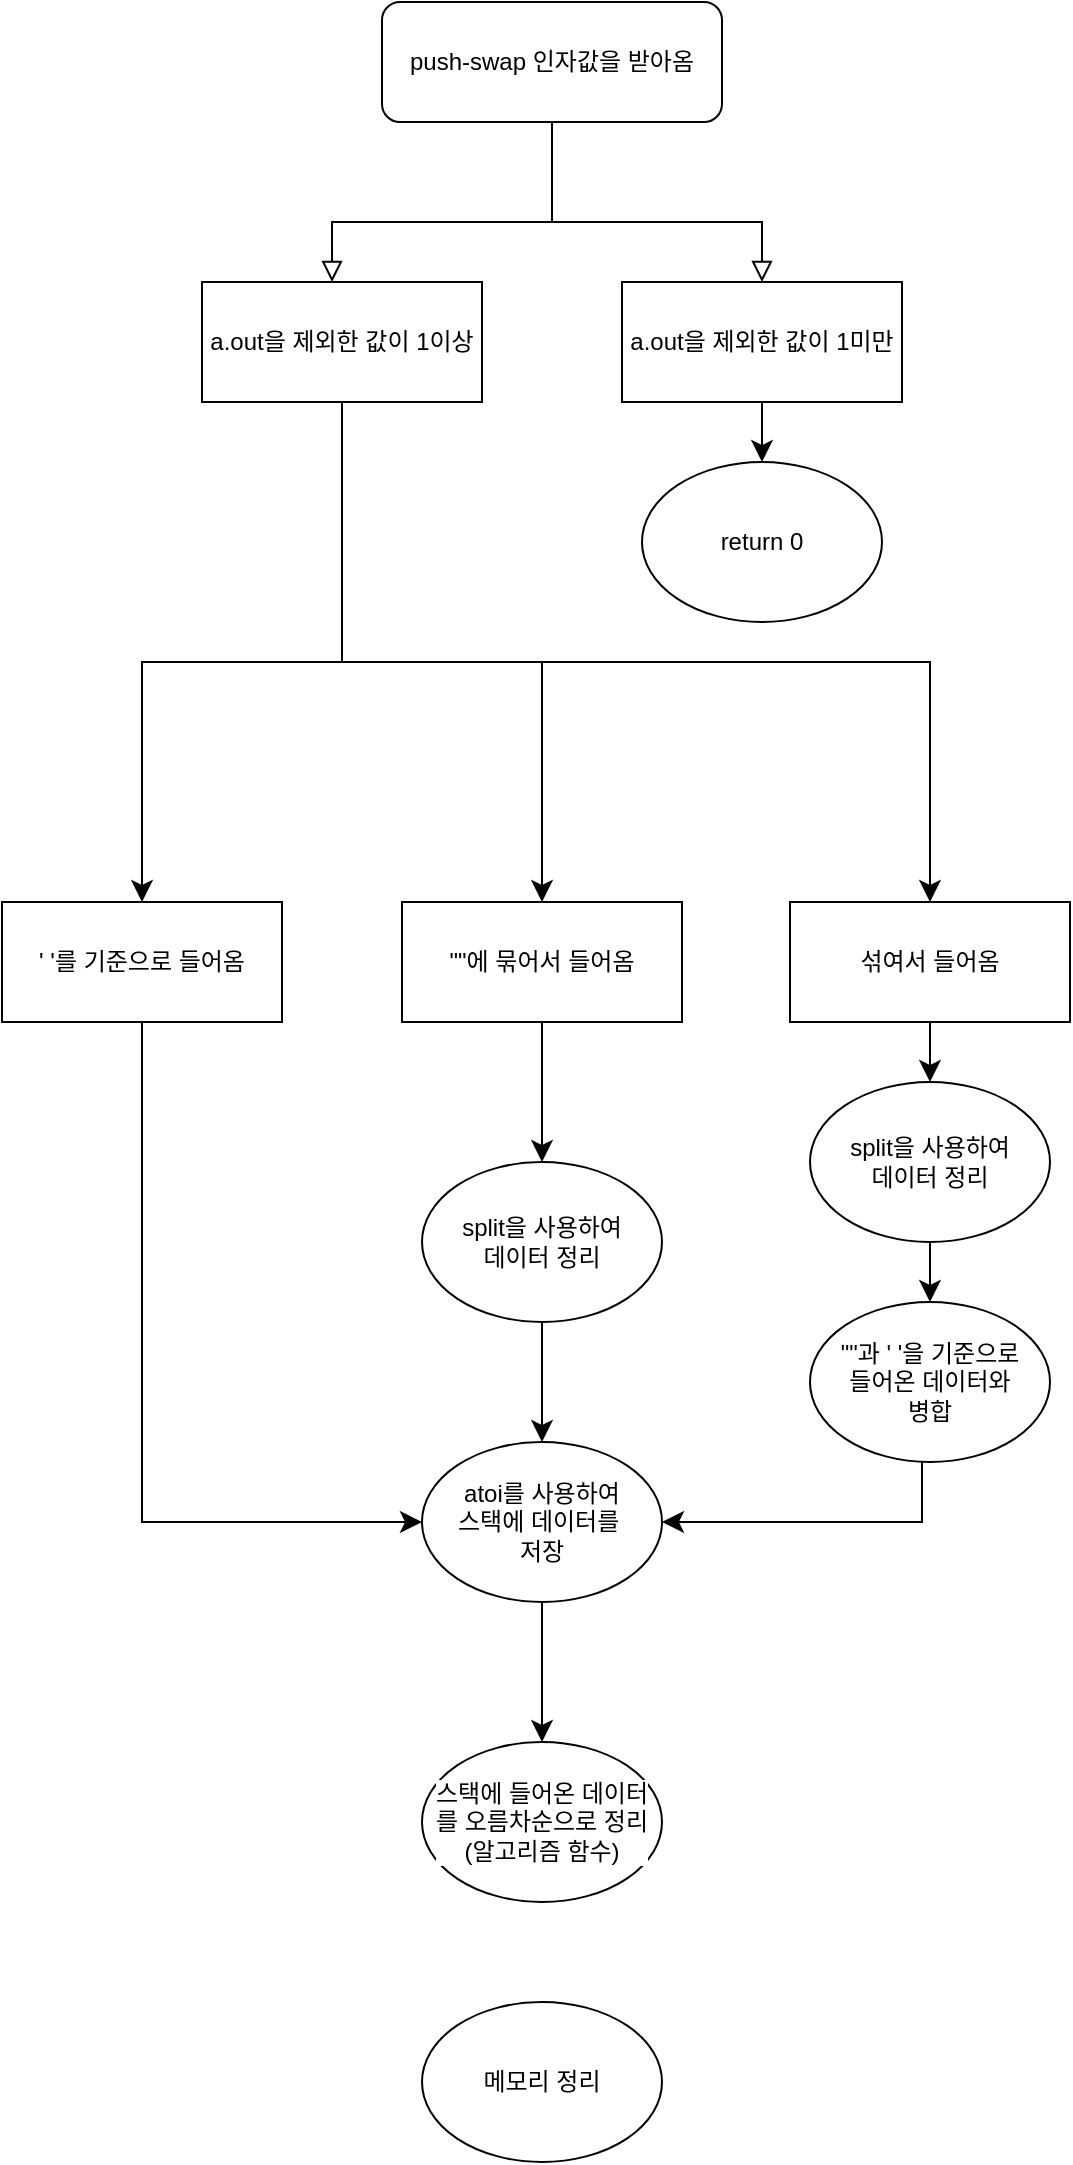 <mxfile version="24.8.9" pages="2">
  <diagram id="cvUS739-VmOFimXGynvW" name="push-swap">
    <mxGraphModel grid="0" page="0" gridSize="10" guides="1" tooltips="1" connect="1" arrows="1" fold="1" pageScale="1" pageWidth="850" pageHeight="1100" math="0" shadow="0">
      <root>
        <mxCell id="0" />
        <mxCell id="1" parent="0" />
        <mxCell id="MsEhgZumQcQq6UdrwPgb-1" value="" style="rounded=0;html=1;jettySize=auto;orthogonalLoop=1;fontSize=11;endArrow=block;endFill=0;endSize=8;strokeWidth=1;shadow=0;labelBackgroundColor=none;edgeStyle=orthogonalEdgeStyle;" edge="1" parent="1" source="MsEhgZumQcQq6UdrwPgb-2">
          <mxGeometry relative="1" as="geometry">
            <mxPoint x="185.034" y="170.025" as="targetPoint" />
            <Array as="points">
              <mxPoint x="295" y="140" />
              <mxPoint x="185" y="140" />
            </Array>
          </mxGeometry>
        </mxCell>
        <mxCell id="MsEhgZumQcQq6UdrwPgb-2" value="push-swap 인자값을 받아옴" style="rounded=1;whiteSpace=wrap;html=1;fontSize=12;glass=0;strokeWidth=1;shadow=0;" vertex="1" parent="1">
          <mxGeometry x="210" y="30" width="170" height="60" as="geometry" />
        </mxCell>
        <mxCell id="MsEhgZumQcQq6UdrwPgb-3" style="edgeStyle=orthogonalEdgeStyle;rounded=0;orthogonalLoop=1;jettySize=auto;html=1;entryX=0.5;entryY=0;entryDx=0;entryDy=0;fontSize=12;startSize=8;endSize=8;" edge="1" parent="1" source="MsEhgZumQcQq6UdrwPgb-6" target="MsEhgZumQcQq6UdrwPgb-14">
          <mxGeometry relative="1" as="geometry">
            <Array as="points">
              <mxPoint x="190" y="360" />
              <mxPoint x="90" y="360" />
            </Array>
          </mxGeometry>
        </mxCell>
        <mxCell id="MsEhgZumQcQq6UdrwPgb-4" style="edgeStyle=orthogonalEdgeStyle;shape=connector;rounded=0;orthogonalLoop=1;jettySize=auto;html=1;entryX=0.5;entryY=0;entryDx=0;entryDy=0;strokeColor=default;align=center;verticalAlign=middle;fontFamily=Helvetica;fontSize=12;fontColor=default;labelBackgroundColor=default;startSize=8;endArrow=classic;endSize=8;" edge="1" parent="1" source="MsEhgZumQcQq6UdrwPgb-6" target="MsEhgZumQcQq6UdrwPgb-12">
          <mxGeometry relative="1" as="geometry">
            <Array as="points">
              <mxPoint x="190" y="360" />
              <mxPoint x="290" y="360" />
            </Array>
          </mxGeometry>
        </mxCell>
        <mxCell id="MsEhgZumQcQq6UdrwPgb-5" style="edgeStyle=orthogonalEdgeStyle;shape=connector;rounded=0;orthogonalLoop=1;jettySize=auto;html=1;entryX=0.5;entryY=0;entryDx=0;entryDy=0;strokeColor=default;align=center;verticalAlign=middle;fontFamily=Helvetica;fontSize=12;fontColor=default;labelBackgroundColor=default;startSize=8;endArrow=classic;endSize=8;" edge="1" parent="1" source="MsEhgZumQcQq6UdrwPgb-6" target="MsEhgZumQcQq6UdrwPgb-16">
          <mxGeometry relative="1" as="geometry">
            <Array as="points">
              <mxPoint x="190" y="360" />
              <mxPoint x="484" y="360" />
            </Array>
          </mxGeometry>
        </mxCell>
        <mxCell id="MsEhgZumQcQq6UdrwPgb-6" value="a.out을 제외한 값이 1이상" style="rounded=0;whiteSpace=wrap;html=1;" vertex="1" parent="1">
          <mxGeometry x="120" y="170" width="140" height="60" as="geometry" />
        </mxCell>
        <mxCell id="MsEhgZumQcQq6UdrwPgb-7" style="edgeStyle=none;curved=1;rounded=0;orthogonalLoop=1;jettySize=auto;html=1;entryX=0.5;entryY=0;entryDx=0;entryDy=0;fontSize=12;startSize=8;endSize=8;" edge="1" parent="1" source="MsEhgZumQcQq6UdrwPgb-8" target="MsEhgZumQcQq6UdrwPgb-10">
          <mxGeometry relative="1" as="geometry" />
        </mxCell>
        <mxCell id="MsEhgZumQcQq6UdrwPgb-8" value="a.out을 제외한 값이 1미만" style="rounded=0;whiteSpace=wrap;html=1;" vertex="1" parent="1">
          <mxGeometry x="330" y="170" width="140" height="60" as="geometry" />
        </mxCell>
        <mxCell id="MsEhgZumQcQq6UdrwPgb-9" value="" style="rounded=0;html=1;jettySize=auto;orthogonalLoop=1;fontSize=11;endArrow=block;endFill=0;endSize=8;strokeWidth=1;shadow=0;labelBackgroundColor=none;edgeStyle=orthogonalEdgeStyle;entryX=0.5;entryY=0;entryDx=0;entryDy=0;exitX=0.5;exitY=1;exitDx=0;exitDy=0;" edge="1" parent="1" source="MsEhgZumQcQq6UdrwPgb-2" target="MsEhgZumQcQq6UdrwPgb-8">
          <mxGeometry relative="1" as="geometry">
            <mxPoint x="339.97" y="89.97" as="sourcePoint" />
            <mxPoint x="230.004" y="169.995" as="targetPoint" />
            <Array as="points">
              <mxPoint x="295" y="140" />
              <mxPoint x="400" y="140" />
            </Array>
          </mxGeometry>
        </mxCell>
        <mxCell id="MsEhgZumQcQq6UdrwPgb-10" value="return 0" style="ellipse;whiteSpace=wrap;html=1;" vertex="1" parent="1">
          <mxGeometry x="340" y="260" width="120" height="80" as="geometry" />
        </mxCell>
        <mxCell id="MsEhgZumQcQq6UdrwPgb-11" style="edgeStyle=orthogonalEdgeStyle;shape=connector;rounded=0;orthogonalLoop=1;jettySize=auto;html=1;strokeColor=default;align=center;verticalAlign=middle;fontFamily=Helvetica;fontSize=12;fontColor=default;labelBackgroundColor=default;startSize=8;endArrow=classic;endSize=8;entryX=0.5;entryY=0;entryDx=0;entryDy=0;" edge="1" parent="1" source="MsEhgZumQcQq6UdrwPgb-12" target="MsEhgZumQcQq6UdrwPgb-20">
          <mxGeometry relative="1" as="geometry">
            <mxPoint x="290" y="600" as="targetPoint" />
          </mxGeometry>
        </mxCell>
        <mxCell id="MsEhgZumQcQq6UdrwPgb-12" value="&quot;&quot;에 묶어서 들어옴" style="rounded=0;whiteSpace=wrap;html=1;" vertex="1" parent="1">
          <mxGeometry x="220" y="480" width="140" height="60" as="geometry" />
        </mxCell>
        <mxCell id="MsEhgZumQcQq6UdrwPgb-13" style="edgeStyle=orthogonalEdgeStyle;shape=connector;rounded=0;orthogonalLoop=1;jettySize=auto;html=1;entryX=0;entryY=0.5;entryDx=0;entryDy=0;strokeColor=default;align=center;verticalAlign=middle;fontFamily=Helvetica;fontSize=12;fontColor=default;labelBackgroundColor=default;startSize=8;endArrow=classic;endSize=8;" edge="1" parent="1" source="MsEhgZumQcQq6UdrwPgb-14" target="MsEhgZumQcQq6UdrwPgb-18">
          <mxGeometry relative="1" as="geometry">
            <Array as="points">
              <mxPoint x="90" y="790" />
            </Array>
          </mxGeometry>
        </mxCell>
        <mxCell id="MsEhgZumQcQq6UdrwPgb-14" value="&#39; &#39;를 기준으로 들어옴" style="rounded=0;whiteSpace=wrap;html=1;" vertex="1" parent="1">
          <mxGeometry x="20" y="480" width="140" height="60" as="geometry" />
        </mxCell>
        <mxCell id="MsEhgZumQcQq6UdrwPgb-15" style="edgeStyle=orthogonalEdgeStyle;shape=connector;rounded=0;orthogonalLoop=1;jettySize=auto;html=1;entryX=0.5;entryY=0;entryDx=0;entryDy=0;strokeColor=default;align=center;verticalAlign=middle;fontFamily=Helvetica;fontSize=12;fontColor=default;labelBackgroundColor=default;startSize=8;endArrow=classic;endSize=8;" edge="1" parent="1" source="MsEhgZumQcQq6UdrwPgb-16" target="MsEhgZumQcQq6UdrwPgb-22">
          <mxGeometry relative="1" as="geometry" />
        </mxCell>
        <mxCell id="MsEhgZumQcQq6UdrwPgb-16" value="섞여서 들어옴" style="rounded=0;whiteSpace=wrap;html=1;" vertex="1" parent="1">
          <mxGeometry x="414" y="480" width="140" height="60" as="geometry" />
        </mxCell>
        <mxCell id="MsEhgZumQcQq6UdrwPgb-17" style="edgeStyle=orthogonalEdgeStyle;shape=connector;rounded=0;orthogonalLoop=1;jettySize=auto;html=1;entryX=0.5;entryY=0;entryDx=0;entryDy=0;strokeColor=default;align=center;verticalAlign=middle;fontFamily=Helvetica;fontSize=12;fontColor=default;labelBackgroundColor=default;startSize=8;endArrow=classic;endSize=8;" edge="1" parent="1" source="MsEhgZumQcQq6UdrwPgb-18" target="MsEhgZumQcQq6UdrwPgb-25">
          <mxGeometry relative="1" as="geometry" />
        </mxCell>
        <mxCell id="MsEhgZumQcQq6UdrwPgb-18" value="atoi를 사용하여&lt;div&gt;스택에 데이터를&amp;nbsp;&lt;/div&gt;&lt;div&gt;저장&lt;/div&gt;" style="ellipse;whiteSpace=wrap;html=1;fontFamily=Helvetica;fontSize=12;fontColor=default;labelBackgroundColor=default;" vertex="1" parent="1">
          <mxGeometry x="230" y="750" width="120" height="80" as="geometry" />
        </mxCell>
        <mxCell id="MsEhgZumQcQq6UdrwPgb-19" style="edgeStyle=orthogonalEdgeStyle;shape=connector;rounded=0;orthogonalLoop=1;jettySize=auto;html=1;entryX=0.5;entryY=0;entryDx=0;entryDy=0;strokeColor=default;align=center;verticalAlign=middle;fontFamily=Helvetica;fontSize=12;fontColor=default;labelBackgroundColor=default;startSize=8;endArrow=classic;endSize=8;" edge="1" parent="1" source="MsEhgZumQcQq6UdrwPgb-20" target="MsEhgZumQcQq6UdrwPgb-18">
          <mxGeometry relative="1" as="geometry" />
        </mxCell>
        <mxCell id="MsEhgZumQcQq6UdrwPgb-20" value="split을 사용하여&lt;div&gt;데이터 정리&lt;/div&gt;" style="ellipse;whiteSpace=wrap;html=1;fontFamily=Helvetica;fontSize=12;fontColor=default;labelBackgroundColor=default;" vertex="1" parent="1">
          <mxGeometry x="230" y="610" width="120" height="80" as="geometry" />
        </mxCell>
        <mxCell id="MsEhgZumQcQq6UdrwPgb-21" style="edgeStyle=orthogonalEdgeStyle;shape=connector;rounded=0;orthogonalLoop=1;jettySize=auto;html=1;entryX=0.5;entryY=0;entryDx=0;entryDy=0;strokeColor=default;align=center;verticalAlign=middle;fontFamily=Helvetica;fontSize=12;fontColor=default;labelBackgroundColor=default;startSize=8;endArrow=classic;endSize=8;" edge="1" parent="1" source="MsEhgZumQcQq6UdrwPgb-22" target="MsEhgZumQcQq6UdrwPgb-24">
          <mxGeometry relative="1" as="geometry" />
        </mxCell>
        <mxCell id="MsEhgZumQcQq6UdrwPgb-22" value="split을 사용하여&lt;div&gt;데이터 정리&lt;/div&gt;" style="ellipse;whiteSpace=wrap;html=1;fontFamily=Helvetica;fontSize=12;fontColor=default;labelBackgroundColor=default;" vertex="1" parent="1">
          <mxGeometry x="424" y="570" width="120" height="80" as="geometry" />
        </mxCell>
        <mxCell id="MsEhgZumQcQq6UdrwPgb-23" style="edgeStyle=orthogonalEdgeStyle;shape=connector;rounded=0;orthogonalLoop=1;jettySize=auto;html=1;strokeColor=default;align=center;verticalAlign=middle;fontFamily=Helvetica;fontSize=12;fontColor=default;labelBackgroundColor=default;startSize=8;endArrow=classic;endSize=8;entryX=1;entryY=0.5;entryDx=0;entryDy=0;" edge="1" parent="1" source="MsEhgZumQcQq6UdrwPgb-24" target="MsEhgZumQcQq6UdrwPgb-18">
          <mxGeometry relative="1" as="geometry">
            <mxPoint x="450" y="840" as="targetPoint" />
            <Array as="points">
              <mxPoint x="480" y="790" />
            </Array>
          </mxGeometry>
        </mxCell>
        <mxCell id="MsEhgZumQcQq6UdrwPgb-24" value="&quot;&quot;과 &#39; &#39;을 기준으로&lt;div&gt;들어온 데이터와&lt;/div&gt;&lt;div&gt;병합&lt;/div&gt;" style="ellipse;whiteSpace=wrap;html=1;fontFamily=Helvetica;fontSize=12;fontColor=default;labelBackgroundColor=default;" vertex="1" parent="1">
          <mxGeometry x="424" y="680" width="120" height="80" as="geometry" />
        </mxCell>
        <mxCell id="MsEhgZumQcQq6UdrwPgb-25" value="스택에 들어온 데이터&lt;div&gt;를 오름차순으로 정리&lt;/div&gt;&lt;div&gt;(알고리즘 함수)&lt;/div&gt;" style="ellipse;whiteSpace=wrap;html=1;fontFamily=Helvetica;fontSize=12;fontColor=default;labelBackgroundColor=default;" vertex="1" parent="1">
          <mxGeometry x="230" y="900" width="120" height="80" as="geometry" />
        </mxCell>
        <mxCell id="MsEhgZumQcQq6UdrwPgb-52" value="메모리 정리" style="ellipse;whiteSpace=wrap;html=1;fontFamily=Helvetica;fontSize=12;fontColor=default;labelBackgroundColor=default;" vertex="1" parent="1">
          <mxGeometry x="230" y="1030" width="120" height="80" as="geometry" />
        </mxCell>
      </root>
    </mxGraphModel>
  </diagram>
  <diagram id="C5RBs43oDa-KdzZeNtuy" name="push-swap-algorithm">
    <mxGraphModel dx="714" dy="838" grid="1" gridSize="10" guides="1" tooltips="1" connect="1" arrows="1" fold="1" page="1" pageScale="1" pageWidth="827" pageHeight="1169" math="0" shadow="0">
      <root>
        <mxCell id="WIyWlLk6GJQsqaUBKTNV-0" />
        <mxCell id="WIyWlLk6GJQsqaUBKTNV-1" parent="WIyWlLk6GJQsqaUBKTNV-0" />
        <mxCell id="LwAUV4j_YGUU3zYrB0LH-24" style="edgeStyle=orthogonalEdgeStyle;shape=connector;rounded=0;orthogonalLoop=1;jettySize=auto;html=1;entryX=0.5;entryY=0;entryDx=0;entryDy=0;strokeColor=default;align=center;verticalAlign=middle;fontFamily=Helvetica;fontSize=12;fontColor=default;labelBackgroundColor=default;startSize=8;endArrow=classic;endSize=8;" parent="WIyWlLk6GJQsqaUBKTNV-1" source="WIyWlLk6GJQsqaUBKTNV-3" target="LwAUV4j_YGUU3zYrB0LH-23" edge="1">
          <mxGeometry relative="1" as="geometry" />
        </mxCell>
        <mxCell id="WIyWlLk6GJQsqaUBKTNV-3" value="&amp;nbsp;알고리즘" style="rounded=1;whiteSpace=wrap;html=1;fontSize=12;glass=0;strokeWidth=1;shadow=0;" parent="WIyWlLk6GJQsqaUBKTNV-1" vertex="1">
          <mxGeometry x="160" y="10" width="120" height="40" as="geometry" />
        </mxCell>
        <mxCell id="WIyWlLk6GJQsqaUBKTNV-11" value="pa를 하여 A에&lt;div&gt;오름차순 정리&lt;/div&gt;" style="rounded=1;whiteSpace=wrap;html=1;fontSize=12;glass=0;strokeWidth=1;shadow=0;" parent="WIyWlLk6GJQsqaUBKTNV-1" vertex="1">
          <mxGeometry x="160" y="880" width="120" height="40" as="geometry" />
        </mxCell>
        <mxCell id="LwAUV4j_YGUU3zYrB0LH-3" style="edgeStyle=orthogonalEdgeStyle;rounded=0;orthogonalLoop=1;jettySize=auto;html=1;entryX=0.5;entryY=0;entryDx=0;entryDy=0;fontSize=12;startSize=8;endSize=8;" parent="WIyWlLk6GJQsqaUBKTNV-1" source="LwAUV4j_YGUU3zYrB0LH-1" target="LwAUV4j_YGUU3zYrB0LH-2" edge="1">
          <mxGeometry relative="1" as="geometry" />
        </mxCell>
        <mxCell id="LwAUV4j_YGUU3zYrB0LH-9" style="edgeStyle=orthogonalEdgeStyle;shape=connector;rounded=0;orthogonalLoop=1;jettySize=auto;html=1;strokeColor=default;align=center;verticalAlign=middle;fontFamily=Helvetica;fontSize=12;fontColor=default;labelBackgroundColor=default;startSize=8;endArrow=classic;endSize=8;" parent="WIyWlLk6GJQsqaUBKTNV-1" source="LwAUV4j_YGUU3zYrB0LH-1" edge="1">
          <mxGeometry relative="1" as="geometry">
            <mxPoint x="340" y="640" as="targetPoint" />
          </mxGeometry>
        </mxCell>
        <mxCell id="LwAUV4j_YGUU3zYrB0LH-1" value="A스택에서 제일 작은&lt;div&gt;값&lt;span style=&quot;background-color: initial;&quot;&gt;을 찾는다.&lt;/span&gt;&lt;/div&gt;" style="rounded=1;whiteSpace=wrap;html=1;fontSize=12;glass=0;strokeWidth=1;shadow=0;" parent="WIyWlLk6GJQsqaUBKTNV-1" vertex="1">
          <mxGeometry x="160" y="620" width="120" height="40" as="geometry" />
        </mxCell>
        <mxCell id="LwAUV4j_YGUU3zYrB0LH-6" style="edgeStyle=orthogonalEdgeStyle;shape=connector;rounded=0;orthogonalLoop=1;jettySize=auto;html=1;entryX=0.5;entryY=0;entryDx=0;entryDy=0;strokeColor=default;align=center;verticalAlign=middle;fontFamily=Helvetica;fontSize=12;fontColor=default;labelBackgroundColor=default;startSize=8;endArrow=classic;endSize=8;" parent="WIyWlLk6GJQsqaUBKTNV-1" source="LwAUV4j_YGUU3zYrB0LH-2" target="LwAUV4j_YGUU3zYrB0LH-5" edge="1">
          <mxGeometry relative="1" as="geometry" />
        </mxCell>
        <mxCell id="LwAUV4j_YGUU3zYrB0LH-12" style="edgeStyle=orthogonalEdgeStyle;shape=connector;rounded=0;orthogonalLoop=1;jettySize=auto;html=1;strokeColor=default;align=center;verticalAlign=middle;fontFamily=Helvetica;fontSize=12;fontColor=default;labelBackgroundColor=default;startSize=8;endArrow=classic;endSize=8;" parent="WIyWlLk6GJQsqaUBKTNV-1" source="LwAUV4j_YGUU3zYrB0LH-2" target="LwAUV4j_YGUU3zYrB0LH-11" edge="1">
          <mxGeometry relative="1" as="geometry" />
        </mxCell>
        <mxCell id="LwAUV4j_YGUU3zYrB0LH-2" value="ra을 할지 rra을 할지&lt;div&gt;결정 한다.&lt;/div&gt;" style="rounded=1;whiteSpace=wrap;html=1;fontSize=12;glass=0;strokeWidth=1;shadow=0;" parent="WIyWlLk6GJQsqaUBKTNV-1" vertex="1">
          <mxGeometry x="160" y="700" width="120" height="40" as="geometry" />
        </mxCell>
        <mxCell id="LwAUV4j_YGUU3zYrB0LH-7" style="edgeStyle=orthogonalEdgeStyle;shape=connector;rounded=0;orthogonalLoop=1;jettySize=auto;html=1;strokeColor=default;align=center;verticalAlign=middle;fontFamily=Helvetica;fontSize=12;fontColor=default;labelBackgroundColor=default;startSize=8;endArrow=classic;endSize=8;entryX=0;entryY=0.5;entryDx=0;entryDy=0;" parent="WIyWlLk6GJQsqaUBKTNV-1" source="LwAUV4j_YGUU3zYrB0LH-5" target="LwAUV4j_YGUU3zYrB0LH-1" edge="1">
          <mxGeometry relative="1" as="geometry">
            <mxPoint x="110" y="650" as="targetPoint" />
            <Array as="points">
              <mxPoint x="110" y="800" />
              <mxPoint x="110" y="640" />
            </Array>
          </mxGeometry>
        </mxCell>
        <mxCell id="LwAUV4j_YGUU3zYrB0LH-8" style="edgeStyle=orthogonalEdgeStyle;shape=connector;rounded=0;orthogonalLoop=1;jettySize=auto;html=1;entryX=0.5;entryY=0;entryDx=0;entryDy=0;strokeColor=default;align=center;verticalAlign=middle;fontFamily=Helvetica;fontSize=12;fontColor=default;labelBackgroundColor=default;startSize=8;endArrow=classic;endSize=8;" parent="WIyWlLk6GJQsqaUBKTNV-1" source="LwAUV4j_YGUU3zYrB0LH-5" target="WIyWlLk6GJQsqaUBKTNV-11" edge="1">
          <mxGeometry relative="1" as="geometry" />
        </mxCell>
        <mxCell id="LwAUV4j_YGUU3zYrB0LH-5" value="pb를 하여서 B스택에 정리" style="rounded=1;whiteSpace=wrap;html=1;fontSize=12;glass=0;strokeWidth=1;shadow=0;" parent="WIyWlLk6GJQsqaUBKTNV-1" vertex="1">
          <mxGeometry x="160" y="780" width="120" height="40" as="geometry" />
        </mxCell>
        <mxCell id="LwAUV4j_YGUU3zYrB0LH-10" value="int의 최댓값과&lt;div&gt;비교하여&lt;/div&gt;&lt;div&gt;스택의 위치를 파악&lt;/div&gt;" style="shape=parallelogram;perimeter=parallelogramPerimeter;whiteSpace=wrap;html=1;fixedSize=1;fontFamily=Helvetica;fontSize=12;fontColor=default;labelBackgroundColor=default;" parent="WIyWlLk6GJQsqaUBKTNV-1" vertex="1">
          <mxGeometry x="330" y="610" width="140" height="60" as="geometry" />
        </mxCell>
        <mxCell id="LwAUV4j_YGUU3zYrB0LH-11" value="위치에서 와 size&lt;div&gt;를 비교하여 결정&lt;/div&gt;" style="shape=parallelogram;perimeter=parallelogramPerimeter;whiteSpace=wrap;html=1;fixedSize=1;fontFamily=Helvetica;fontSize=12;fontColor=default;labelBackgroundColor=default;" parent="WIyWlLk6GJQsqaUBKTNV-1" vertex="1">
          <mxGeometry x="320" y="690" width="140" height="60" as="geometry" />
        </mxCell>
        <mxCell id="LwAUV4j_YGUU3zYrB0LH-17" style="edgeStyle=orthogonalEdgeStyle;shape=connector;rounded=0;orthogonalLoop=1;jettySize=auto;html=1;entryX=0;entryY=0.5;entryDx=0;entryDy=0;strokeColor=default;align=center;verticalAlign=middle;fontFamily=Helvetica;fontSize=12;fontColor=default;labelBackgroundColor=default;startSize=8;endArrow=classic;endSize=8;" parent="WIyWlLk6GJQsqaUBKTNV-1" source="LwAUV4j_YGUU3zYrB0LH-14" target="LwAUV4j_YGUU3zYrB0LH-16" edge="1">
          <mxGeometry relative="1" as="geometry" />
        </mxCell>
        <mxCell id="JmreCT_wGEZlDRNajWKT-2" style="edgeStyle=none;curved=1;rounded=0;orthogonalLoop=1;jettySize=auto;html=1;entryX=0.5;entryY=0;entryDx=0;entryDy=0;fontSize=12;startSize=8;endSize=8;" parent="WIyWlLk6GJQsqaUBKTNV-1" source="LwAUV4j_YGUU3zYrB0LH-14" target="JmreCT_wGEZlDRNajWKT-0" edge="1">
          <mxGeometry relative="1" as="geometry" />
        </mxCell>
        <mxCell id="LwAUV4j_YGUU3zYrB0LH-14" value="피봇 기준으로&amp;nbsp;&lt;div&gt;B스택에 A스택을 이동&lt;/div&gt;" style="rounded=1;whiteSpace=wrap;html=1;fontSize=12;glass=0;strokeWidth=1;shadow=0;" parent="WIyWlLk6GJQsqaUBKTNV-1" vertex="1">
          <mxGeometry x="160" y="165" width="120" height="40" as="geometry" />
        </mxCell>
        <mxCell id="LwAUV4j_YGUU3zYrB0LH-19" style="edgeStyle=orthogonalEdgeStyle;shape=connector;rounded=0;orthogonalLoop=1;jettySize=auto;html=1;entryX=0;entryY=0.5;entryDx=0;entryDy=0;strokeColor=default;align=center;verticalAlign=middle;fontFamily=Helvetica;fontSize=12;fontColor=default;labelBackgroundColor=default;startSize=8;endArrow=classic;endSize=8;" parent="WIyWlLk6GJQsqaUBKTNV-1" source="LwAUV4j_YGUU3zYrB0LH-16" target="LwAUV4j_YGUU3zYrB0LH-18" edge="1">
          <mxGeometry relative="1" as="geometry" />
        </mxCell>
        <mxCell id="LwAUV4j_YGUU3zYrB0LH-16" value="피붓은 2개" style="shape=parallelogram;perimeter=parallelogramPerimeter;whiteSpace=wrap;html=1;fixedSize=1;fontFamily=Helvetica;fontSize=12;fontColor=default;labelBackgroundColor=default;" parent="WIyWlLk6GJQsqaUBKTNV-1" vertex="1">
          <mxGeometry x="320" y="155" width="140" height="60" as="geometry" />
        </mxCell>
        <mxCell id="LwAUV4j_YGUU3zYrB0LH-21" style="edgeStyle=orthogonalEdgeStyle;shape=connector;rounded=0;orthogonalLoop=1;jettySize=auto;html=1;entryX=0;entryY=0.5;entryDx=0;entryDy=0;strokeColor=default;align=center;verticalAlign=middle;fontFamily=Helvetica;fontSize=12;fontColor=default;labelBackgroundColor=default;startSize=8;endArrow=classic;endSize=8;" parent="WIyWlLk6GJQsqaUBKTNV-1" source="LwAUV4j_YGUU3zYrB0LH-18" target="LwAUV4j_YGUU3zYrB0LH-20" edge="1">
          <mxGeometry relative="1" as="geometry" />
        </mxCell>
        <mxCell id="LwAUV4j_YGUU3zYrB0LH-18" value="2/3 기준으로 스택에&amp;nbsp;&lt;div&gt;보냄&lt;/div&gt;" style="rounded=1;whiteSpace=wrap;html=1;fontSize=12;glass=0;strokeWidth=1;shadow=0;" parent="WIyWlLk6GJQsqaUBKTNV-1" vertex="1">
          <mxGeometry x="490" y="165" width="120" height="40" as="geometry" />
        </mxCell>
        <mxCell id="LwAUV4j_YGUU3zYrB0LH-20" value="만약 B스택으로&amp;nbsp;&lt;div&gt;보낸다면 1/3피붓으로&lt;/div&gt;&lt;div&gt;rb를 결정&lt;/div&gt;" style="rounded=1;whiteSpace=wrap;html=1;fontSize=12;glass=0;strokeWidth=1;shadow=0;" parent="WIyWlLk6GJQsqaUBKTNV-1" vertex="1">
          <mxGeometry x="650" y="150" width="160" height="70" as="geometry" />
        </mxCell>
        <mxCell id="LwAUV4j_YGUU3zYrB0LH-25" style="edgeStyle=orthogonalEdgeStyle;shape=connector;rounded=0;orthogonalLoop=1;jettySize=auto;html=1;entryX=0.5;entryY=0;entryDx=0;entryDy=0;strokeColor=default;align=center;verticalAlign=middle;fontFamily=Helvetica;fontSize=12;fontColor=default;labelBackgroundColor=default;startSize=8;endArrow=classic;endSize=8;" parent="WIyWlLk6GJQsqaUBKTNV-1" source="LwAUV4j_YGUU3zYrB0LH-23" target="LwAUV4j_YGUU3zYrB0LH-14" edge="1">
          <mxGeometry relative="1" as="geometry" />
        </mxCell>
        <mxCell id="LwAUV4j_YGUU3zYrB0LH-27" style="edgeStyle=orthogonalEdgeStyle;shape=connector;rounded=0;orthogonalLoop=1;jettySize=auto;html=1;entryX=0;entryY=0.5;entryDx=0;entryDy=0;strokeColor=default;align=center;verticalAlign=middle;fontFamily=Helvetica;fontSize=12;fontColor=default;labelBackgroundColor=default;startSize=8;endArrow=classic;endSize=8;" parent="WIyWlLk6GJQsqaUBKTNV-1" source="LwAUV4j_YGUU3zYrB0LH-23" target="LwAUV4j_YGUU3zYrB0LH-26" edge="1">
          <mxGeometry relative="1" as="geometry" />
        </mxCell>
        <mxCell id="LwAUV4j_YGUU3zYrB0LH-23" value="인덱싱 화" style="rounded=1;whiteSpace=wrap;html=1;fontSize=12;glass=0;strokeWidth=1;shadow=0;" parent="WIyWlLk6GJQsqaUBKTNV-1" vertex="1">
          <mxGeometry x="160" y="90" width="120" height="40" as="geometry" />
        </mxCell>
        <mxCell id="LwAUV4j_YGUU3zYrB0LH-29" style="edgeStyle=orthogonalEdgeStyle;shape=connector;rounded=0;orthogonalLoop=1;jettySize=auto;html=1;strokeColor=default;align=center;verticalAlign=middle;fontFamily=Helvetica;fontSize=12;fontColor=default;labelBackgroundColor=default;startSize=8;endArrow=classic;endSize=8;" parent="WIyWlLk6GJQsqaUBKTNV-1" source="LwAUV4j_YGUU3zYrB0LH-26" target="LwAUV4j_YGUU3zYrB0LH-28" edge="1">
          <mxGeometry relative="1" as="geometry" />
        </mxCell>
        <mxCell id="LwAUV4j_YGUU3zYrB0LH-26" value="인덱싱화를 기준으로&lt;div&gt;스택의 크기 순서를&lt;/div&gt;&lt;div&gt;알아낸다&lt;/div&gt;" style="shape=parallelogram;perimeter=parallelogramPerimeter;whiteSpace=wrap;html=1;fixedSize=1;fontFamily=Helvetica;fontSize=12;fontColor=default;labelBackgroundColor=default;" parent="WIyWlLk6GJQsqaUBKTNV-1" vertex="1">
          <mxGeometry x="320" y="80" width="140" height="60" as="geometry" />
        </mxCell>
        <mxCell id="LwAUV4j_YGUU3zYrB0LH-28" value="전체 스택수에서&amp;nbsp;&lt;div&gt;1/3되는 스택이 피붓1&lt;/div&gt;&lt;div&gt;2/3되는 스택이 피붓2&lt;/div&gt;" style="shape=parallelogram;perimeter=parallelogramPerimeter;whiteSpace=wrap;html=1;fixedSize=1;fontFamily=Helvetica;fontSize=12;fontColor=default;labelBackgroundColor=default;" parent="WIyWlLk6GJQsqaUBKTNV-1" vertex="1">
          <mxGeometry x="490" y="80" width="160" height="60" as="geometry" />
        </mxCell>
        <mxCell id="JmreCT_wGEZlDRNajWKT-4" style="edgeStyle=none;curved=1;rounded=0;orthogonalLoop=1;jettySize=auto;html=1;entryX=0;entryY=0.5;entryDx=0;entryDy=0;fontSize=12;startSize=8;endSize=8;" parent="WIyWlLk6GJQsqaUBKTNV-1" source="JmreCT_wGEZlDRNajWKT-0" target="JmreCT_wGEZlDRNajWKT-3" edge="1">
          <mxGeometry relative="1" as="geometry" />
        </mxCell>
        <mxCell id="JmreCT_wGEZlDRNajWKT-6" style="edgeStyle=none;curved=1;rounded=0;orthogonalLoop=1;jettySize=auto;html=1;entryX=0.5;entryY=0;entryDx=0;entryDy=0;fontSize=12;startSize=8;endSize=8;" parent="WIyWlLk6GJQsqaUBKTNV-1" source="JmreCT_wGEZlDRNajWKT-0" target="JmreCT_wGEZlDRNajWKT-5" edge="1">
          <mxGeometry relative="1" as="geometry" />
        </mxCell>
        <mxCell id="JmreCT_wGEZlDRNajWKT-0" value="A스택에 3개의 값만&lt;br&gt;남기고 B스택으로 이동" style="rounded=1;whiteSpace=wrap;html=1;fontSize=12;glass=0;strokeWidth=1;shadow=0;" parent="WIyWlLk6GJQsqaUBKTNV-1" vertex="1">
          <mxGeometry x="160" y="240" width="120" height="40" as="geometry" />
        </mxCell>
        <mxCell id="JmreCT_wGEZlDRNajWKT-3" value="A스택의 size가&lt;div&gt;3이 될 때 까지&lt;/div&gt;&lt;div&gt;pb를 사용&lt;/div&gt;" style="shape=parallelogram;perimeter=parallelogramPerimeter;whiteSpace=wrap;html=1;fixedSize=1;fontFamily=Helvetica;fontSize=12;fontColor=default;labelBackgroundColor=default;" parent="WIyWlLk6GJQsqaUBKTNV-1" vertex="1">
          <mxGeometry x="310" y="230" width="140" height="60" as="geometry" />
        </mxCell>
        <mxCell id="JmreCT_wGEZlDRNajWKT-5" value="남은3개 값을 하드&lt;span style=&quot;background-color: initial;&quot;&gt;코딩으로 오름차순 정리&lt;/span&gt;" style="rounded=1;whiteSpace=wrap;html=1;fontSize=12;glass=0;strokeWidth=1;shadow=0;" parent="WIyWlLk6GJQsqaUBKTNV-1" vertex="1">
          <mxGeometry x="160" y="310" width="120" height="40" as="geometry" />
        </mxCell>
      </root>
    </mxGraphModel>
  </diagram>
</mxfile>

